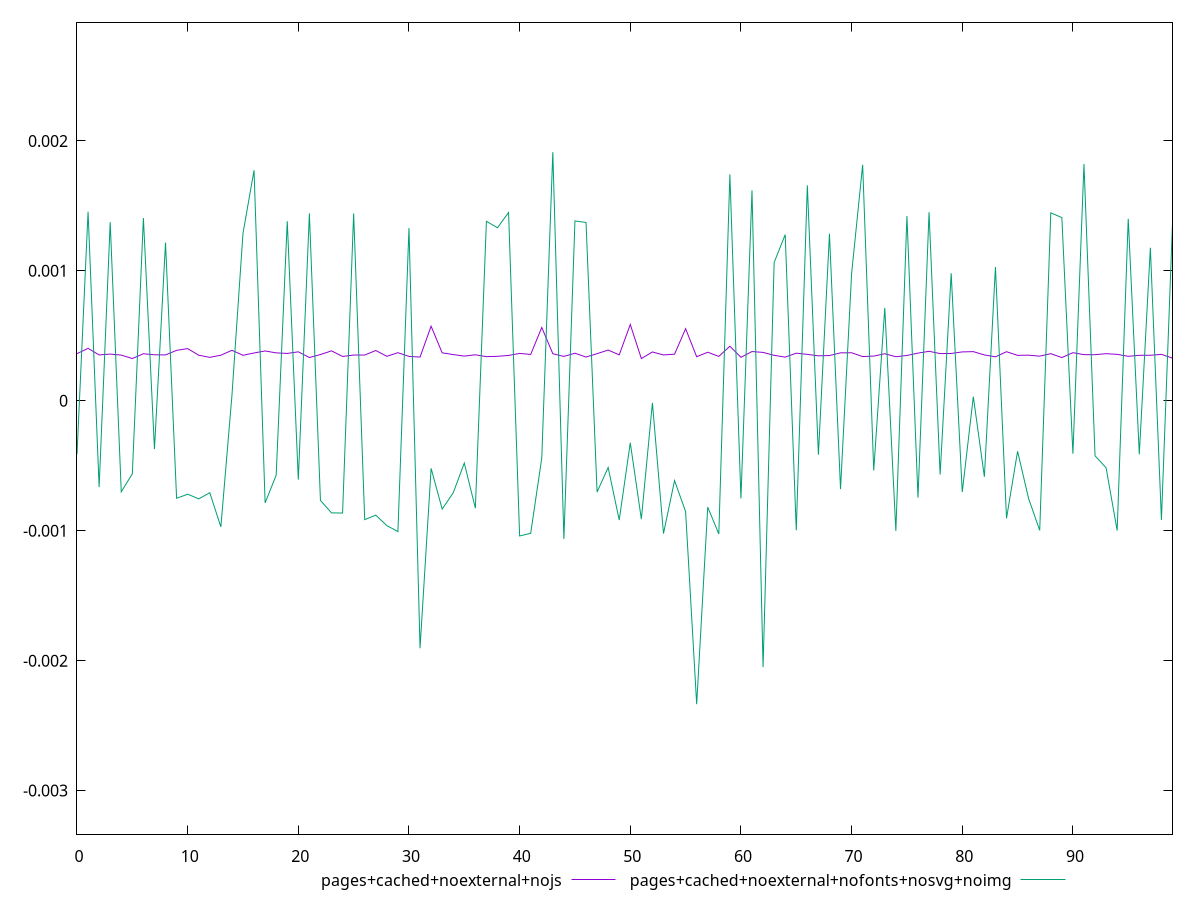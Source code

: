 reset

$pagesCachedNoexternalNojs <<EOF
0 0.0003628124813094824
1 0.0004037408977281276
2 0.00035297196131217623
3 0.00035955473404458704
4 0.000351654326216172
5 0.00032523797210978755
6 0.00036212622915790527
7 0.0003540689304992739
8 0.00035308546802786944
9 0.00038818215263969336
10 0.00040180410969004043
11 0.0003507514672766998
12 0.00033433058024648354
13 0.0003507251966810565
14 0.0003884172060637514
15 0.00035017952411528497
16 0.000367984129795329
17 0.0003835610227529429
18 0.00036873856414662565
19 0.00036454959872711523
20 0.0003768844855139286
21 0.00033300368705602157
22 0.0003559433218977559
23 0.00038430033540484687
24 0.00034132078031587354
25 0.0003521583924109839
26 0.0003520950820027624
27 0.00038692274144358496
28 0.0003423644799883385
29 0.00037010626485325937
30 0.00034169843433634606
31 0.0003363074806447819
32 0.0005740926319480477
33 0.00036898567539050964
34 0.00035570658337252814
35 0.0003441832726165106
36 0.00035385620472364043
37 0.0003399129373946874
38 0.00034240856925979446
39 0.00034905498298931636
40 0.00036449088377571437
41 0.000356707437903947
42 0.0005644230211490353
43 0.00036217652634726316
44 0.0003415447474307276
45 0.00036614362060344297
46 0.00033682625402159383
47 0.00036272145328070104
48 0.000390409081721832
49 0.0003534331772202526
50 0.000587221654420933
51 0.0003249069727174203
52 0.0003758028512034217
53 0.0003527198685333577
54 0.00035871827889527585
55 0.000555026158072236
56 0.0003390413268074821
57 0.0003737245302933845
58 0.00034171392249554566
59 0.00041989665823616296
60 0.0003346481021148373
61 0.0003790017286544878
62 0.0003724696512645287
63 0.00034988462950200083
64 0.00033613972678914195
65 0.00036655721157302645
66 0.0003572647732065781
67 0.00034589794633588244
68 0.00034828159848809825
69 0.0003689125000787552
70 0.00036969590545726794
71 0.00034052270285778174
72 0.00034407240483069756
73 0.00036199809395068283
74 0.00033919134443138876
75 0.00034888191316356787
76 0.000366889314201313
77 0.00038079041416810844
78 0.0003633754640112452
79 0.0003642452489691639
80 0.00037624147878442815
81 0.0003783403457246204
82 0.0003530520130795578
83 0.000338218712443078
84 0.00037768027416690275
85 0.00034972107393027585
86 0.0003511371874193592
87 0.0003435622146433226
88 0.0003628076903087474
89 0.0003326779769345367
90 0.0003702610604881529
91 0.0003550239467162708
92 0.000354827904631011
93 0.0003625537755146957
94 0.00035742385534182075
95 0.0003423573304230654
96 0.000350164002799358
97 0.0003504171272281642
98 0.00035740950180521147
99 0.00032862787145196415
EOF

$pagesCachedNoexternalNofontsNosvgNoimg <<EOF
0 -0.0004120327845350824
1 0.0014554891439160444
2 -0.0006646698803073892
3 0.0013747807583437631
4 -0.0007004015641554395
5 -0.0005619391076624513
6 0.001406499207786821
7 -0.0003719889466743287
8 0.0012170015366932574
9 -0.000750069089205041
10 -0.0007189601111827759
11 -0.000754756142625973
12 -0.0007074299112758253
13 -0.0009704191309721444
14 0.00003930481521083884
15 0.0012890404948058987
16 0.0017743001327949204
17 -0.0007855772958870022
18 -0.0005728186748767461
19 0.0013818108111157078
20 -0.0006068094234879696
21 0.00144177707906476
22 -0.0007668057192445788
23 -0.0008625720045880803
24 -0.000863849503580999
25 0.0014421451990904942
26 -0.0009145930463911323
27 -0.000879813750805003
28 -0.0009607220594889055
29 -0.0010067634923551227
30 0.0013291563796264394
31 -0.0019042096065416346
32 -0.0005198937839506923
33 -0.0008333290608726063
34 -0.0007081490672325886
35 -0.00047925786121641445
36 -0.0008266157701120935
37 0.0013814902832689324
38 0.0013314879187141886
39 0.0014490473477139331
40 -0.0010402552716705649
41 -0.0010198101945312066
42 -0.00044105173517934305
43 0.001912875659517327
44 -0.0010634129171966488
45 0.0013839696838208403
46 0.0013725047847548077
47 -0.0007021974089797322
48 -0.0005131172012672602
49 -0.0009177319123000127
50 -0.0003229509338736725
51 -0.0009102079417217301
52 -0.00001648996647355405
53 -0.0010217664174598518
54 -0.0006142018347970347
55 -0.000852722152498131
56 -0.0023349044948522413
57 -0.0008181436544399623
58 -0.0010248106974052762
59 0.0017426390400953839
60 -0.0007515583675821557
61 0.0016189222783108304
62 -0.0020495162589109885
63 0.0010645194926004297
64 0.0012789068455065777
65 -0.0009969506665233052
66 0.0016580350601973271
67 -0.00041493368337034987
68 0.0012854154545407725
69 -0.0006795811586949918
70 0.000977876891496282
71 0.0018162911097318601
72 -0.0005363384250841819
73 0.00071510442974555
74 -0.001001547748070325
75 0.0014216486620241887
76 -0.0007451787580262492
77 0.001451290777718567
78 -0.0005676840263746819
79 0.000981172429044197
80 -0.000702294935581893
81 0.00003186652022639791
82 -0.0005846798813993193
83 0.0010295368021938256
84 -0.0009047073111882187
85 -0.0003887713442284335
86 -0.0007531623702876356
87 -0.000997504575410324
88 0.0014465498371498298
89 0.0014098600255692873
90 -0.00040729568355404866
91 0.0018216683736251792
92 -0.00042313308131802785
93 -0.0005159045033666931
94 -0.0009989846838329708
95 0.001400548648113248
96 -0.0004122889324453205
97 0.0011779888877958555
98 -0.0009169476653115738
99 0.0013694290665821895
EOF

set key outside below
set xrange [0:99]
set yrange [-0.0033349044948522413:0.0029128756595173267]
set trange [-0.0033349044948522413:0.0029128756595173267]
set terminal svg size 640, 520 enhanced background rgb 'white'
set output "reprap/meta/score-difference/comparison/line/10_vs_11.svg"

plot $pagesCachedNoexternalNojs title "pages+cached+noexternal+nojs" with line, \
     $pagesCachedNoexternalNofontsNosvgNoimg title "pages+cached+noexternal+nofonts+nosvg+noimg" with line

reset
